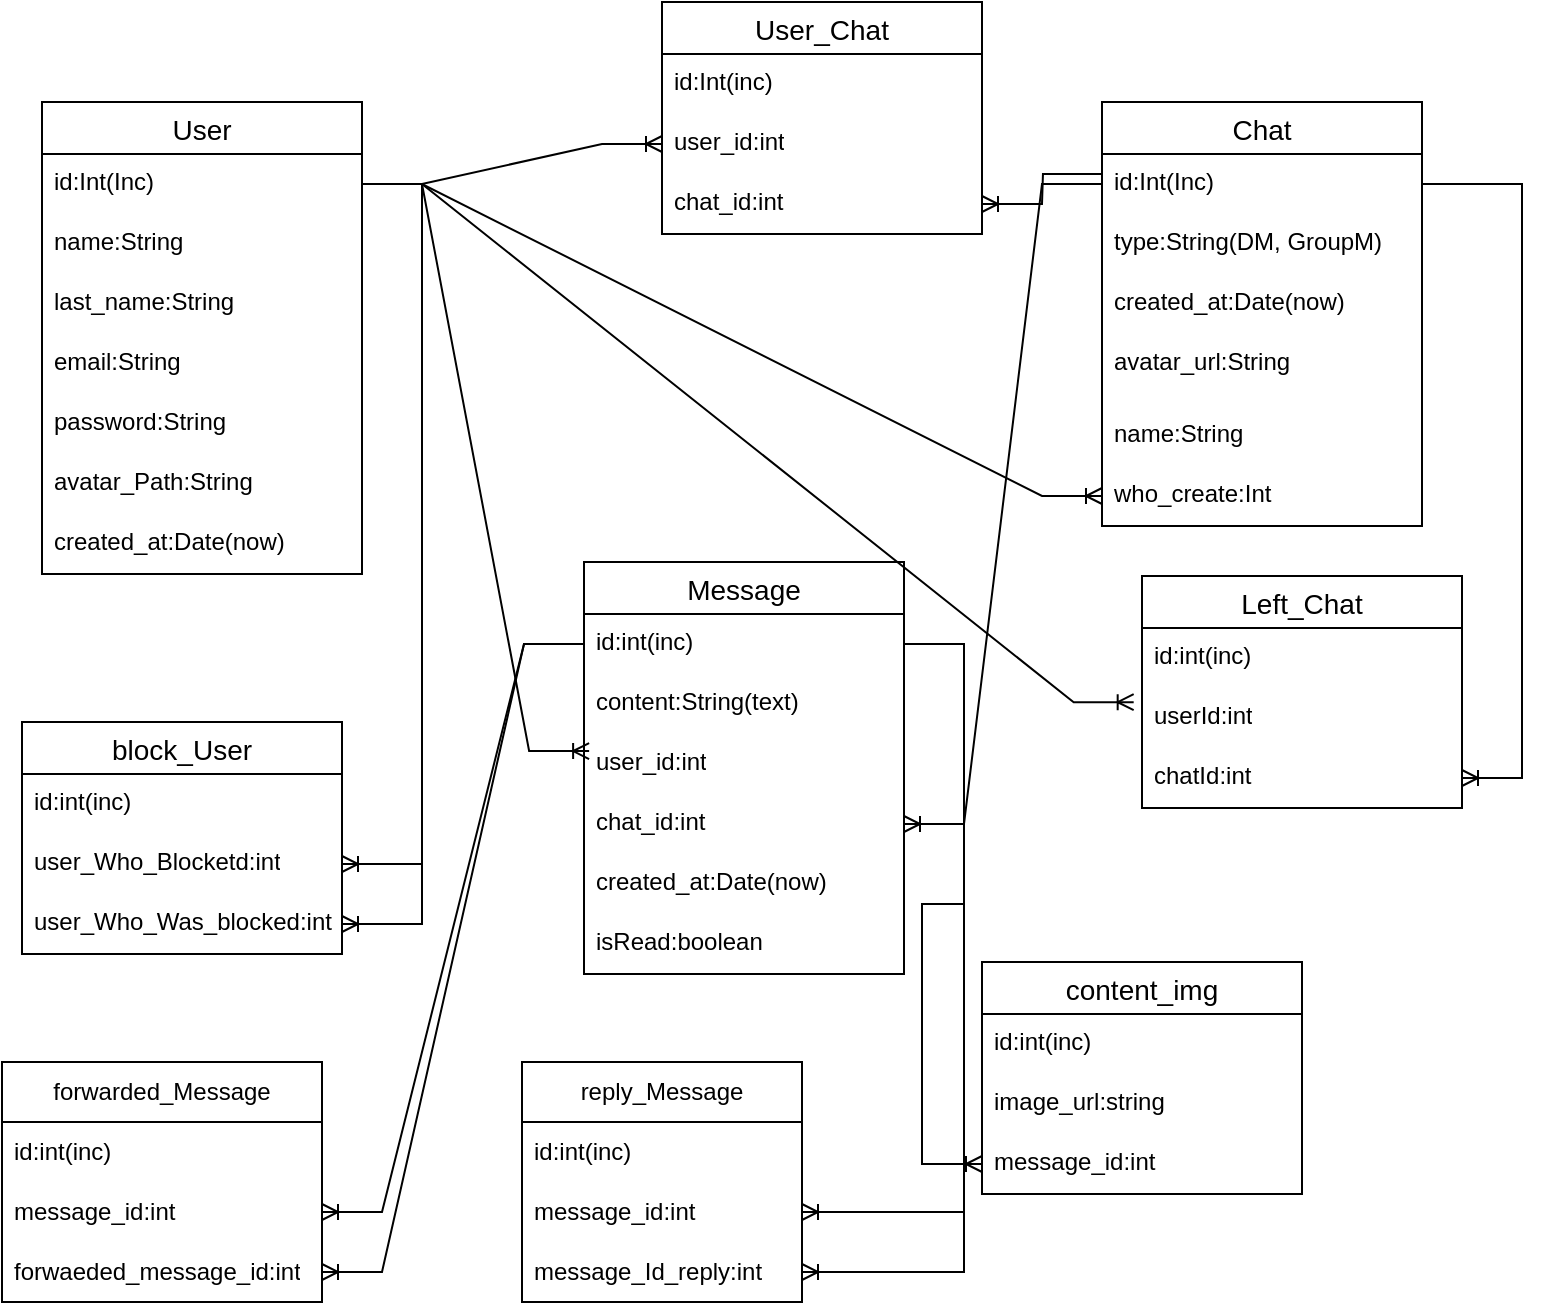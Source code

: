 <mxfile version="21.6.8" type="github">
  <diagram name="Страница 1" id="QmQG7__sX2fGGdicu--L">
    <mxGraphModel dx="376" dy="212" grid="1" gridSize="10" guides="1" tooltips="1" connect="1" arrows="1" fold="1" page="1" pageScale="1" pageWidth="827" pageHeight="1169" math="0" shadow="0">
      <root>
        <mxCell id="0" />
        <mxCell id="1" parent="0" />
        <mxCell id="xha6hpCwvMvkaGBKB4Dv-1" value="User" style="swimlane;fontStyle=0;childLayout=stackLayout;horizontal=1;startSize=26;horizontalStack=0;resizeParent=1;resizeParentMax=0;resizeLast=0;collapsible=1;marginBottom=0;align=center;fontSize=14;" parent="1" vertex="1">
          <mxGeometry x="40" y="200" width="160" height="236" as="geometry" />
        </mxCell>
        <mxCell id="xha6hpCwvMvkaGBKB4Dv-6" value="id:Int(Inc)" style="text;strokeColor=none;fillColor=none;spacingLeft=4;spacingRight=4;overflow=hidden;rotatable=0;points=[[0,0.5],[1,0.5]];portConstraint=eastwest;fontSize=12;whiteSpace=wrap;html=1;" parent="xha6hpCwvMvkaGBKB4Dv-1" vertex="1">
          <mxGeometry y="26" width="160" height="30" as="geometry" />
        </mxCell>
        <mxCell id="xha6hpCwvMvkaGBKB4Dv-2" value="name:String" style="text;strokeColor=none;fillColor=none;spacingLeft=4;spacingRight=4;overflow=hidden;rotatable=0;points=[[0,0.5],[1,0.5]];portConstraint=eastwest;fontSize=12;whiteSpace=wrap;html=1;" parent="xha6hpCwvMvkaGBKB4Dv-1" vertex="1">
          <mxGeometry y="56" width="160" height="30" as="geometry" />
        </mxCell>
        <mxCell id="xha6hpCwvMvkaGBKB4Dv-3" value="last_name:String" style="text;strokeColor=none;fillColor=none;spacingLeft=4;spacingRight=4;overflow=hidden;rotatable=0;points=[[0,0.5],[1,0.5]];portConstraint=eastwest;fontSize=12;whiteSpace=wrap;html=1;" parent="xha6hpCwvMvkaGBKB4Dv-1" vertex="1">
          <mxGeometry y="86" width="160" height="30" as="geometry" />
        </mxCell>
        <mxCell id="xha6hpCwvMvkaGBKB4Dv-4" value="email:String" style="text;strokeColor=none;fillColor=none;spacingLeft=4;spacingRight=4;overflow=hidden;rotatable=0;points=[[0,0.5],[1,0.5]];portConstraint=eastwest;fontSize=12;whiteSpace=wrap;html=1;" parent="xha6hpCwvMvkaGBKB4Dv-1" vertex="1">
          <mxGeometry y="116" width="160" height="30" as="geometry" />
        </mxCell>
        <mxCell id="xha6hpCwvMvkaGBKB4Dv-5" value="password:String" style="text;strokeColor=none;fillColor=none;spacingLeft=4;spacingRight=4;overflow=hidden;rotatable=0;points=[[0,0.5],[1,0.5]];portConstraint=eastwest;fontSize=12;whiteSpace=wrap;html=1;" parent="xha6hpCwvMvkaGBKB4Dv-1" vertex="1">
          <mxGeometry y="146" width="160" height="30" as="geometry" />
        </mxCell>
        <mxCell id="xha6hpCwvMvkaGBKB4Dv-44" value="avatar_Path:String" style="text;strokeColor=none;fillColor=none;spacingLeft=4;spacingRight=4;overflow=hidden;rotatable=0;points=[[0,0.5],[1,0.5]];portConstraint=eastwest;fontSize=12;whiteSpace=wrap;html=1;" parent="xha6hpCwvMvkaGBKB4Dv-1" vertex="1">
          <mxGeometry y="176" width="160" height="30" as="geometry" />
        </mxCell>
        <mxCell id="xha6hpCwvMvkaGBKB4Dv-24" value="created_at:Date(now)" style="text;strokeColor=none;fillColor=none;spacingLeft=4;spacingRight=4;overflow=hidden;rotatable=0;points=[[0,0.5],[1,0.5]];portConstraint=eastwest;fontSize=12;whiteSpace=wrap;html=1;" parent="xha6hpCwvMvkaGBKB4Dv-1" vertex="1">
          <mxGeometry y="206" width="160" height="30" as="geometry" />
        </mxCell>
        <mxCell id="xha6hpCwvMvkaGBKB4Dv-20" value="Chat" style="swimlane;fontStyle=0;childLayout=stackLayout;horizontal=1;startSize=26;horizontalStack=0;resizeParent=1;resizeParentMax=0;resizeLast=0;collapsible=1;marginBottom=0;align=center;fontSize=14;" parent="1" vertex="1">
          <mxGeometry x="570" y="200" width="160" height="212" as="geometry" />
        </mxCell>
        <mxCell id="xha6hpCwvMvkaGBKB4Dv-21" value="id:Int(Inc)" style="text;strokeColor=none;fillColor=none;spacingLeft=4;spacingRight=4;overflow=hidden;rotatable=0;points=[[0,0.5],[1,0.5]];portConstraint=eastwest;fontSize=12;whiteSpace=wrap;html=1;" parent="xha6hpCwvMvkaGBKB4Dv-20" vertex="1">
          <mxGeometry y="26" width="160" height="30" as="geometry" />
        </mxCell>
        <mxCell id="xha6hpCwvMvkaGBKB4Dv-23" value="type:String(DM, GroupM)" style="text;strokeColor=none;fillColor=none;spacingLeft=4;spacingRight=4;overflow=hidden;rotatable=0;points=[[0,0.5],[1,0.5]];portConstraint=eastwest;fontSize=12;whiteSpace=wrap;html=1;" parent="xha6hpCwvMvkaGBKB4Dv-20" vertex="1">
          <mxGeometry y="56" width="160" height="30" as="geometry" />
        </mxCell>
        <mxCell id="xha6hpCwvMvkaGBKB4Dv-22" value="created_at:Date(now)" style="text;strokeColor=none;fillColor=none;spacingLeft=4;spacingRight=4;overflow=hidden;rotatable=0;points=[[0,0.5],[1,0.5]];portConstraint=eastwest;fontSize=12;whiteSpace=wrap;html=1;" parent="xha6hpCwvMvkaGBKB4Dv-20" vertex="1">
          <mxGeometry y="86" width="160" height="30" as="geometry" />
        </mxCell>
        <mxCell id="gXoEzBcyj--8xZ_U4I2u-14" value="avatar_url:String" style="text;strokeColor=none;fillColor=none;spacingLeft=4;spacingRight=4;overflow=hidden;rotatable=0;points=[[0,0.5],[1,0.5]];portConstraint=eastwest;fontSize=12;whiteSpace=wrap;html=1;" parent="xha6hpCwvMvkaGBKB4Dv-20" vertex="1">
          <mxGeometry y="116" width="160" height="36" as="geometry" />
        </mxCell>
        <mxCell id="vWN8GuWYkMTMj4odPVMs-17" value="name:String" style="text;strokeColor=none;fillColor=none;spacingLeft=4;spacingRight=4;overflow=hidden;rotatable=0;points=[[0,0.5],[1,0.5]];portConstraint=eastwest;fontSize=12;whiteSpace=wrap;html=1;" parent="xha6hpCwvMvkaGBKB4Dv-20" vertex="1">
          <mxGeometry y="152" width="160" height="30" as="geometry" />
        </mxCell>
        <mxCell id="vWN8GuWYkMTMj4odPVMs-18" value="who_create:Int" style="text;strokeColor=none;fillColor=none;spacingLeft=4;spacingRight=4;overflow=hidden;rotatable=0;points=[[0,0.5],[1,0.5]];portConstraint=eastwest;fontSize=12;whiteSpace=wrap;html=1;" parent="xha6hpCwvMvkaGBKB4Dv-20" vertex="1">
          <mxGeometry y="182" width="160" height="30" as="geometry" />
        </mxCell>
        <mxCell id="xha6hpCwvMvkaGBKB4Dv-30" value="User_Chat" style="swimlane;fontStyle=0;childLayout=stackLayout;horizontal=1;startSize=26;horizontalStack=0;resizeParent=1;resizeParentMax=0;resizeLast=0;collapsible=1;marginBottom=0;align=center;fontSize=14;" parent="1" vertex="1">
          <mxGeometry x="350" y="150" width="160" height="116" as="geometry" />
        </mxCell>
        <mxCell id="xha6hpCwvMvkaGBKB4Dv-31" value="id:Int(inc)" style="text;strokeColor=none;fillColor=none;spacingLeft=4;spacingRight=4;overflow=hidden;rotatable=0;points=[[0,0.5],[1,0.5]];portConstraint=eastwest;fontSize=12;whiteSpace=wrap;html=1;" parent="xha6hpCwvMvkaGBKB4Dv-30" vertex="1">
          <mxGeometry y="26" width="160" height="30" as="geometry" />
        </mxCell>
        <mxCell id="xha6hpCwvMvkaGBKB4Dv-32" value="user_id:int" style="text;strokeColor=none;fillColor=none;spacingLeft=4;spacingRight=4;overflow=hidden;rotatable=0;points=[[0,0.5],[1,0.5]];portConstraint=eastwest;fontSize=12;whiteSpace=wrap;html=1;" parent="xha6hpCwvMvkaGBKB4Dv-30" vertex="1">
          <mxGeometry y="56" width="160" height="30" as="geometry" />
        </mxCell>
        <mxCell id="xha6hpCwvMvkaGBKB4Dv-33" value="chat_id:int" style="text;strokeColor=none;fillColor=none;spacingLeft=4;spacingRight=4;overflow=hidden;rotatable=0;points=[[0,0.5],[1,0.5]];portConstraint=eastwest;fontSize=12;whiteSpace=wrap;html=1;" parent="xha6hpCwvMvkaGBKB4Dv-30" vertex="1">
          <mxGeometry y="86" width="160" height="30" as="geometry" />
        </mxCell>
        <mxCell id="xha6hpCwvMvkaGBKB4Dv-34" value="" style="edgeStyle=entityRelationEdgeStyle;fontSize=12;html=1;endArrow=ERoneToMany;rounded=0;entryX=0;entryY=0.5;entryDx=0;entryDy=0;" parent="1" source="xha6hpCwvMvkaGBKB4Dv-6" target="xha6hpCwvMvkaGBKB4Dv-32" edge="1">
          <mxGeometry width="100" height="100" relative="1" as="geometry">
            <mxPoint x="240" y="490" as="sourcePoint" />
            <mxPoint x="340" y="390" as="targetPoint" />
          </mxGeometry>
        </mxCell>
        <mxCell id="xha6hpCwvMvkaGBKB4Dv-35" value="" style="edgeStyle=entityRelationEdgeStyle;fontSize=12;html=1;endArrow=ERoneToMany;rounded=0;exitX=0.003;exitY=0.335;exitDx=0;exitDy=0;exitPerimeter=0;" parent="1" source="xha6hpCwvMvkaGBKB4Dv-21" target="xha6hpCwvMvkaGBKB4Dv-33" edge="1">
          <mxGeometry width="100" height="100" relative="1" as="geometry">
            <mxPoint x="440" y="460" as="sourcePoint" />
            <mxPoint x="540" y="360" as="targetPoint" />
          </mxGeometry>
        </mxCell>
        <mxCell id="xha6hpCwvMvkaGBKB4Dv-36" value="Message" style="swimlane;fontStyle=0;childLayout=stackLayout;horizontal=1;startSize=26;horizontalStack=0;resizeParent=1;resizeParentMax=0;resizeLast=0;collapsible=1;marginBottom=0;align=center;fontSize=14;" parent="1" vertex="1">
          <mxGeometry x="311" y="430" width="160" height="206" as="geometry" />
        </mxCell>
        <mxCell id="xha6hpCwvMvkaGBKB4Dv-37" value="id:int(inc)" style="text;strokeColor=none;fillColor=none;spacingLeft=4;spacingRight=4;overflow=hidden;rotatable=0;points=[[0,0.5],[1,0.5]];portConstraint=eastwest;fontSize=12;whiteSpace=wrap;html=1;" parent="xha6hpCwvMvkaGBKB4Dv-36" vertex="1">
          <mxGeometry y="26" width="160" height="30" as="geometry" />
        </mxCell>
        <mxCell id="xha6hpCwvMvkaGBKB4Dv-38" value="content:String(text)" style="text;strokeColor=none;fillColor=none;spacingLeft=4;spacingRight=4;overflow=hidden;rotatable=0;points=[[0,0.5],[1,0.5]];portConstraint=eastwest;fontSize=12;whiteSpace=wrap;html=1;" parent="xha6hpCwvMvkaGBKB4Dv-36" vertex="1">
          <mxGeometry y="56" width="160" height="30" as="geometry" />
        </mxCell>
        <mxCell id="xha6hpCwvMvkaGBKB4Dv-39" value="user_id:int" style="text;strokeColor=none;fillColor=none;spacingLeft=4;spacingRight=4;overflow=hidden;rotatable=0;points=[[0,0.5],[1,0.5]];portConstraint=eastwest;fontSize=12;whiteSpace=wrap;html=1;" parent="xha6hpCwvMvkaGBKB4Dv-36" vertex="1">
          <mxGeometry y="86" width="160" height="30" as="geometry" />
        </mxCell>
        <mxCell id="xha6hpCwvMvkaGBKB4Dv-41" value="chat_id:int" style="text;strokeColor=none;fillColor=none;spacingLeft=4;spacingRight=4;overflow=hidden;rotatable=0;points=[[0,0.5],[1,0.5]];portConstraint=eastwest;fontSize=12;whiteSpace=wrap;html=1;" parent="xha6hpCwvMvkaGBKB4Dv-36" vertex="1">
          <mxGeometry y="116" width="160" height="30" as="geometry" />
        </mxCell>
        <mxCell id="ipP4uuFzTiVYTbIQqYEd-1" value="created_at:Date(now)" style="text;strokeColor=none;fillColor=none;spacingLeft=4;spacingRight=4;overflow=hidden;rotatable=0;points=[[0,0.5],[1,0.5]];portConstraint=eastwest;fontSize=12;whiteSpace=wrap;html=1;" vertex="1" parent="xha6hpCwvMvkaGBKB4Dv-36">
          <mxGeometry y="146" width="160" height="30" as="geometry" />
        </mxCell>
        <mxCell id="xha6hpCwvMvkaGBKB4Dv-40" value="isRead:boolean" style="text;strokeColor=none;fillColor=none;spacingLeft=4;spacingRight=4;overflow=hidden;rotatable=0;points=[[0,0.5],[1,0.5]];portConstraint=eastwest;fontSize=12;whiteSpace=wrap;html=1;" parent="xha6hpCwvMvkaGBKB4Dv-36" vertex="1">
          <mxGeometry y="176" width="160" height="30" as="geometry" />
        </mxCell>
        <mxCell id="xha6hpCwvMvkaGBKB4Dv-42" value="" style="edgeStyle=entityRelationEdgeStyle;fontSize=12;html=1;endArrow=ERoneToMany;rounded=0;entryX=0.016;entryY=0.284;entryDx=0;entryDy=0;entryPerimeter=0;" parent="1" source="xha6hpCwvMvkaGBKB4Dv-6" target="xha6hpCwvMvkaGBKB4Dv-39" edge="1">
          <mxGeometry width="100" height="100" relative="1" as="geometry">
            <mxPoint x="100" y="560" as="sourcePoint" />
            <mxPoint x="200" y="460" as="targetPoint" />
          </mxGeometry>
        </mxCell>
        <mxCell id="xha6hpCwvMvkaGBKB4Dv-43" value="" style="edgeStyle=entityRelationEdgeStyle;fontSize=12;html=1;endArrow=ERoneToMany;rounded=0;" parent="1" source="xha6hpCwvMvkaGBKB4Dv-21" target="xha6hpCwvMvkaGBKB4Dv-41" edge="1">
          <mxGeometry width="100" height="100" relative="1" as="geometry">
            <mxPoint x="500" y="560" as="sourcePoint" />
            <mxPoint x="600" y="460" as="targetPoint" />
          </mxGeometry>
        </mxCell>
        <mxCell id="vWN8GuWYkMTMj4odPVMs-2" value="block_User" style="swimlane;fontStyle=0;childLayout=stackLayout;horizontal=1;startSize=26;horizontalStack=0;resizeParent=1;resizeParentMax=0;resizeLast=0;collapsible=1;marginBottom=0;align=center;fontSize=14;" parent="1" vertex="1">
          <mxGeometry x="30" y="510" width="160" height="116" as="geometry" />
        </mxCell>
        <mxCell id="vWN8GuWYkMTMj4odPVMs-3" value="id:int(inc)" style="text;strokeColor=none;fillColor=none;spacingLeft=4;spacingRight=4;overflow=hidden;rotatable=0;points=[[0,0.5],[1,0.5]];portConstraint=eastwest;fontSize=12;whiteSpace=wrap;html=1;" parent="vWN8GuWYkMTMj4odPVMs-2" vertex="1">
          <mxGeometry y="26" width="160" height="30" as="geometry" />
        </mxCell>
        <mxCell id="vWN8GuWYkMTMj4odPVMs-4" value="user_Who_Blocketd:int" style="text;strokeColor=none;fillColor=none;spacingLeft=4;spacingRight=4;overflow=hidden;rotatable=0;points=[[0,0.5],[1,0.5]];portConstraint=eastwest;fontSize=12;whiteSpace=wrap;html=1;" parent="vWN8GuWYkMTMj4odPVMs-2" vertex="1">
          <mxGeometry y="56" width="160" height="30" as="geometry" />
        </mxCell>
        <mxCell id="vWN8GuWYkMTMj4odPVMs-5" value="user_Who_Was_blocked:int&lt;br&gt;" style="text;strokeColor=none;fillColor=none;spacingLeft=4;spacingRight=4;overflow=hidden;rotatable=0;points=[[0,0.5],[1,0.5]];portConstraint=eastwest;fontSize=12;whiteSpace=wrap;html=1;" parent="vWN8GuWYkMTMj4odPVMs-2" vertex="1">
          <mxGeometry y="86" width="160" height="30" as="geometry" />
        </mxCell>
        <mxCell id="vWN8GuWYkMTMj4odPVMs-10" value="" style="edgeStyle=entityRelationEdgeStyle;fontSize=12;html=1;endArrow=ERoneToMany;rounded=0;" parent="1" source="xha6hpCwvMvkaGBKB4Dv-6" target="vWN8GuWYkMTMj4odPVMs-4" edge="1">
          <mxGeometry width="100" height="100" relative="1" as="geometry">
            <mxPoint x="-20" y="240" as="sourcePoint" />
            <mxPoint x="-10" y="571" as="targetPoint" />
            <Array as="points">
              <mxPoint x="-120" y="500" />
              <mxPoint x="-30" y="400" />
              <mxPoint x="10" y="400" />
              <mxPoint x="-30" y="330" />
              <mxPoint x="-50" y="370" />
              <mxPoint x="-10" y="540" />
              <mxPoint x="100" y="550" />
              <mxPoint x="-20" y="570" />
            </Array>
          </mxGeometry>
        </mxCell>
        <mxCell id="vWN8GuWYkMTMj4odPVMs-9" value="" style="edgeStyle=entityRelationEdgeStyle;fontSize=12;html=1;endArrow=ERoneToMany;rounded=0;" parent="1" source="xha6hpCwvMvkaGBKB4Dv-6" target="vWN8GuWYkMTMj4odPVMs-5" edge="1">
          <mxGeometry width="100" height="100" relative="1" as="geometry">
            <mxPoint x="-20" y="700" as="sourcePoint" />
            <mxPoint x="80" y="600" as="targetPoint" />
          </mxGeometry>
        </mxCell>
        <mxCell id="vWN8GuWYkMTMj4odPVMs-11" value="Left_Chat" style="swimlane;fontStyle=0;childLayout=stackLayout;horizontal=1;startSize=26;horizontalStack=0;resizeParent=1;resizeParentMax=0;resizeLast=0;collapsible=1;marginBottom=0;align=center;fontSize=14;" parent="1" vertex="1">
          <mxGeometry x="590" y="437" width="160" height="116" as="geometry" />
        </mxCell>
        <mxCell id="vWN8GuWYkMTMj4odPVMs-12" value="id:int(inc)" style="text;strokeColor=none;fillColor=none;spacingLeft=4;spacingRight=4;overflow=hidden;rotatable=0;points=[[0,0.5],[1,0.5]];portConstraint=eastwest;fontSize=12;whiteSpace=wrap;html=1;" parent="vWN8GuWYkMTMj4odPVMs-11" vertex="1">
          <mxGeometry y="26" width="160" height="30" as="geometry" />
        </mxCell>
        <mxCell id="vWN8GuWYkMTMj4odPVMs-13" value="userId:int" style="text;strokeColor=none;fillColor=none;spacingLeft=4;spacingRight=4;overflow=hidden;rotatable=0;points=[[0,0.5],[1,0.5]];portConstraint=eastwest;fontSize=12;whiteSpace=wrap;html=1;" parent="vWN8GuWYkMTMj4odPVMs-11" vertex="1">
          <mxGeometry y="56" width="160" height="30" as="geometry" />
        </mxCell>
        <mxCell id="vWN8GuWYkMTMj4odPVMs-14" value="chatId:int" style="text;strokeColor=none;fillColor=none;spacingLeft=4;spacingRight=4;overflow=hidden;rotatable=0;points=[[0,0.5],[1,0.5]];portConstraint=eastwest;fontSize=12;whiteSpace=wrap;html=1;" parent="vWN8GuWYkMTMj4odPVMs-11" vertex="1">
          <mxGeometry y="86" width="160" height="30" as="geometry" />
        </mxCell>
        <mxCell id="vWN8GuWYkMTMj4odPVMs-15" value="" style="edgeStyle=entityRelationEdgeStyle;fontSize=12;html=1;endArrow=ERoneToMany;rounded=0;entryX=-0.026;entryY=0.237;entryDx=0;entryDy=0;entryPerimeter=0;" parent="1" source="xha6hpCwvMvkaGBKB4Dv-6" target="vWN8GuWYkMTMj4odPVMs-13" edge="1">
          <mxGeometry width="100" height="100" relative="1" as="geometry">
            <mxPoint x="500" y="470" as="sourcePoint" />
            <mxPoint x="600" y="370" as="targetPoint" />
          </mxGeometry>
        </mxCell>
        <mxCell id="vWN8GuWYkMTMj4odPVMs-16" value="" style="edgeStyle=entityRelationEdgeStyle;fontSize=12;html=1;endArrow=ERoneToMany;rounded=0;exitX=1;exitY=0.5;exitDx=0;exitDy=0;" parent="1" source="xha6hpCwvMvkaGBKB4Dv-21" target="vWN8GuWYkMTMj4odPVMs-14" edge="1">
          <mxGeometry width="100" height="100" relative="1" as="geometry">
            <mxPoint x="390" y="750" as="sourcePoint" />
            <mxPoint x="490" y="650" as="targetPoint" />
          </mxGeometry>
        </mxCell>
        <mxCell id="vWN8GuWYkMTMj4odPVMs-19" value="" style="edgeStyle=entityRelationEdgeStyle;fontSize=12;html=1;endArrow=ERoneToMany;rounded=0;" parent="1" source="xha6hpCwvMvkaGBKB4Dv-6" target="vWN8GuWYkMTMj4odPVMs-18" edge="1">
          <mxGeometry width="100" height="100" relative="1" as="geometry">
            <mxPoint x="440" y="460" as="sourcePoint" />
            <mxPoint x="540" y="360" as="targetPoint" />
            <Array as="points">
              <mxPoint x="590" y="360" />
            </Array>
          </mxGeometry>
        </mxCell>
        <mxCell id="vWN8GuWYkMTMj4odPVMs-20" value="content_img" style="swimlane;fontStyle=0;childLayout=stackLayout;horizontal=1;startSize=26;horizontalStack=0;resizeParent=1;resizeParentMax=0;resizeLast=0;collapsible=1;marginBottom=0;align=center;fontSize=14;" parent="1" vertex="1">
          <mxGeometry x="510" y="630" width="160" height="116" as="geometry" />
        </mxCell>
        <mxCell id="vWN8GuWYkMTMj4odPVMs-21" value="id:int(inc)" style="text;strokeColor=none;fillColor=none;spacingLeft=4;spacingRight=4;overflow=hidden;rotatable=0;points=[[0,0.5],[1,0.5]];portConstraint=eastwest;fontSize=12;whiteSpace=wrap;html=1;" parent="vWN8GuWYkMTMj4odPVMs-20" vertex="1">
          <mxGeometry y="26" width="160" height="30" as="geometry" />
        </mxCell>
        <mxCell id="vWN8GuWYkMTMj4odPVMs-22" value="image_url:string" style="text;strokeColor=none;fillColor=none;spacingLeft=4;spacingRight=4;overflow=hidden;rotatable=0;points=[[0,0.5],[1,0.5]];portConstraint=eastwest;fontSize=12;whiteSpace=wrap;html=1;" parent="vWN8GuWYkMTMj4odPVMs-20" vertex="1">
          <mxGeometry y="56" width="160" height="30" as="geometry" />
        </mxCell>
        <mxCell id="vWN8GuWYkMTMj4odPVMs-23" value="message_id:int" style="text;strokeColor=none;fillColor=none;spacingLeft=4;spacingRight=4;overflow=hidden;rotatable=0;points=[[0,0.5],[1,0.5]];portConstraint=eastwest;fontSize=12;whiteSpace=wrap;html=1;" parent="vWN8GuWYkMTMj4odPVMs-20" vertex="1">
          <mxGeometry y="86" width="160" height="30" as="geometry" />
        </mxCell>
        <mxCell id="vWN8GuWYkMTMj4odPVMs-24" value="" style="edgeStyle=entityRelationEdgeStyle;fontSize=12;html=1;endArrow=ERoneToMany;rounded=0;exitX=1;exitY=0.5;exitDx=0;exitDy=0;" parent="1" source="xha6hpCwvMvkaGBKB4Dv-37" target="vWN8GuWYkMTMj4odPVMs-23" edge="1">
          <mxGeometry width="100" height="100" relative="1" as="geometry">
            <mxPoint x="340" y="810" as="sourcePoint" />
            <mxPoint x="440" y="710" as="targetPoint" />
          </mxGeometry>
        </mxCell>
        <mxCell id="gXoEzBcyj--8xZ_U4I2u-1" value="forwarded_Message" style="swimlane;fontStyle=0;childLayout=stackLayout;horizontal=1;startSize=30;horizontalStack=0;resizeParent=1;resizeParentMax=0;resizeLast=0;collapsible=1;marginBottom=0;whiteSpace=wrap;html=1;" parent="1" vertex="1">
          <mxGeometry x="20" y="680" width="160" height="120" as="geometry" />
        </mxCell>
        <mxCell id="gXoEzBcyj--8xZ_U4I2u-2" value="id:int(inc)" style="text;strokeColor=none;fillColor=none;align=left;verticalAlign=middle;spacingLeft=4;spacingRight=4;overflow=hidden;points=[[0,0.5],[1,0.5]];portConstraint=eastwest;rotatable=0;whiteSpace=wrap;html=1;" parent="gXoEzBcyj--8xZ_U4I2u-1" vertex="1">
          <mxGeometry y="30" width="160" height="30" as="geometry" />
        </mxCell>
        <mxCell id="gXoEzBcyj--8xZ_U4I2u-3" value="message_id:int" style="text;strokeColor=none;fillColor=none;align=left;verticalAlign=middle;spacingLeft=4;spacingRight=4;overflow=hidden;points=[[0,0.5],[1,0.5]];portConstraint=eastwest;rotatable=0;whiteSpace=wrap;html=1;" parent="gXoEzBcyj--8xZ_U4I2u-1" vertex="1">
          <mxGeometry y="60" width="160" height="30" as="geometry" />
        </mxCell>
        <mxCell id="gXoEzBcyj--8xZ_U4I2u-4" value="forwaeded_message_id:int" style="text;strokeColor=none;fillColor=none;align=left;verticalAlign=middle;spacingLeft=4;spacingRight=4;overflow=hidden;points=[[0,0.5],[1,0.5]];portConstraint=eastwest;rotatable=0;whiteSpace=wrap;html=1;" parent="gXoEzBcyj--8xZ_U4I2u-1" vertex="1">
          <mxGeometry y="90" width="160" height="30" as="geometry" />
        </mxCell>
        <mxCell id="gXoEzBcyj--8xZ_U4I2u-5" value="reply_Message" style="swimlane;fontStyle=0;childLayout=stackLayout;horizontal=1;startSize=30;horizontalStack=0;resizeParent=1;resizeParentMax=0;resizeLast=0;collapsible=1;marginBottom=0;whiteSpace=wrap;html=1;" parent="1" vertex="1">
          <mxGeometry x="280" y="680" width="140" height="120" as="geometry" />
        </mxCell>
        <mxCell id="gXoEzBcyj--8xZ_U4I2u-6" value="id:int(inc)" style="text;strokeColor=none;fillColor=none;align=left;verticalAlign=middle;spacingLeft=4;spacingRight=4;overflow=hidden;points=[[0,0.5],[1,0.5]];portConstraint=eastwest;rotatable=0;whiteSpace=wrap;html=1;" parent="gXoEzBcyj--8xZ_U4I2u-5" vertex="1">
          <mxGeometry y="30" width="140" height="30" as="geometry" />
        </mxCell>
        <mxCell id="gXoEzBcyj--8xZ_U4I2u-7" value="message_id:int" style="text;strokeColor=none;fillColor=none;align=left;verticalAlign=middle;spacingLeft=4;spacingRight=4;overflow=hidden;points=[[0,0.5],[1,0.5]];portConstraint=eastwest;rotatable=0;whiteSpace=wrap;html=1;" parent="gXoEzBcyj--8xZ_U4I2u-5" vertex="1">
          <mxGeometry y="60" width="140" height="30" as="geometry" />
        </mxCell>
        <mxCell id="gXoEzBcyj--8xZ_U4I2u-8" value="message_Id_reply:int&amp;nbsp;" style="text;strokeColor=none;fillColor=none;align=left;verticalAlign=middle;spacingLeft=4;spacingRight=4;overflow=hidden;points=[[0,0.5],[1,0.5]];portConstraint=eastwest;rotatable=0;whiteSpace=wrap;html=1;" parent="gXoEzBcyj--8xZ_U4I2u-5" vertex="1">
          <mxGeometry y="90" width="140" height="30" as="geometry" />
        </mxCell>
        <mxCell id="gXoEzBcyj--8xZ_U4I2u-9" value="" style="edgeStyle=entityRelationEdgeStyle;fontSize=12;html=1;endArrow=ERoneToMany;rounded=0;" parent="1" source="xha6hpCwvMvkaGBKB4Dv-37" target="gXoEzBcyj--8xZ_U4I2u-7" edge="1">
          <mxGeometry width="100" height="100" relative="1" as="geometry">
            <mxPoint x="480" y="930" as="sourcePoint" />
            <mxPoint x="580" y="830" as="targetPoint" />
          </mxGeometry>
        </mxCell>
        <mxCell id="gXoEzBcyj--8xZ_U4I2u-10" value="" style="edgeStyle=entityRelationEdgeStyle;fontSize=12;html=1;endArrow=ERoneToMany;rounded=0;" parent="1" source="xha6hpCwvMvkaGBKB4Dv-37" target="gXoEzBcyj--8xZ_U4I2u-8" edge="1">
          <mxGeometry width="100" height="100" relative="1" as="geometry">
            <mxPoint x="510" y="910" as="sourcePoint" />
            <mxPoint x="610" y="810" as="targetPoint" />
          </mxGeometry>
        </mxCell>
        <mxCell id="gXoEzBcyj--8xZ_U4I2u-12" value="" style="edgeStyle=entityRelationEdgeStyle;fontSize=12;html=1;endArrow=ERoneToMany;rounded=0;exitX=0;exitY=0.5;exitDx=0;exitDy=0;" parent="1" source="xha6hpCwvMvkaGBKB4Dv-37" target="gXoEzBcyj--8xZ_U4I2u-3" edge="1">
          <mxGeometry width="100" height="100" relative="1" as="geometry">
            <mxPoint x="240" y="750" as="sourcePoint" />
            <mxPoint x="340" y="650" as="targetPoint" />
          </mxGeometry>
        </mxCell>
        <mxCell id="gXoEzBcyj--8xZ_U4I2u-13" value="" style="edgeStyle=entityRelationEdgeStyle;fontSize=12;html=1;endArrow=ERoneToMany;rounded=0;" parent="1" source="xha6hpCwvMvkaGBKB4Dv-37" target="gXoEzBcyj--8xZ_U4I2u-4" edge="1">
          <mxGeometry width="100" height="100" relative="1" as="geometry">
            <mxPoint x="170" y="760" as="sourcePoint" />
            <mxPoint x="270" y="660" as="targetPoint" />
          </mxGeometry>
        </mxCell>
      </root>
    </mxGraphModel>
  </diagram>
</mxfile>
